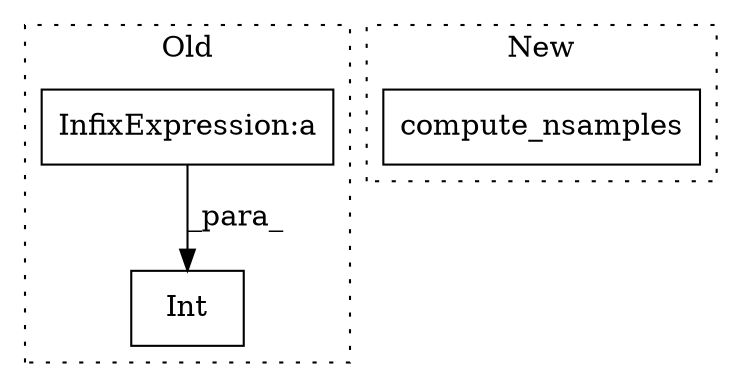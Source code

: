 digraph G {
subgraph cluster0 {
1 [label="Int" a="32" s="247,265" l="4,1" shape="box"];
3 [label="InfixExpression:a" a="27" s="253" l="3" shape="box"];
label = "Old";
style="dotted";
}
subgraph cluster1 {
2 [label="compute_nsamples" a="32" s="292,321" l="17,1" shape="box"];
label = "New";
style="dotted";
}
3 -> 1 [label="_para_"];
}
